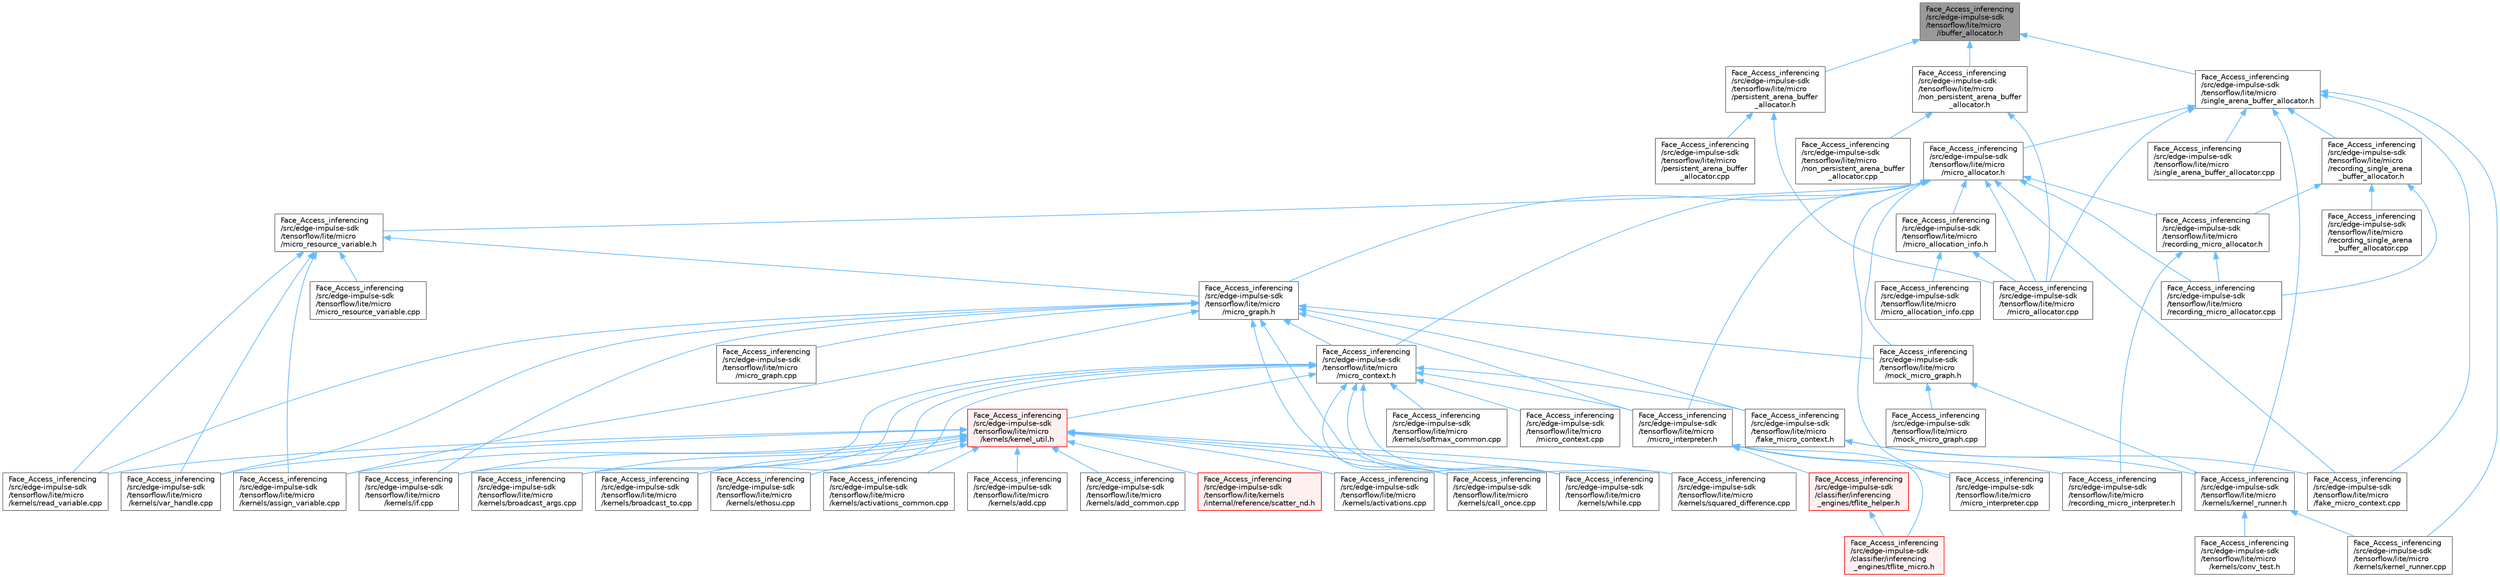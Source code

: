 digraph "Face_Access_inferencing/src/edge-impulse-sdk/tensorflow/lite/micro/ibuffer_allocator.h"
{
 // LATEX_PDF_SIZE
  bgcolor="transparent";
  edge [fontname=Helvetica,fontsize=10,labelfontname=Helvetica,labelfontsize=10];
  node [fontname=Helvetica,fontsize=10,shape=box,height=0.2,width=0.4];
  Node1 [id="Node000001",label="Face_Access_inferencing\l/src/edge-impulse-sdk\l/tensorflow/lite/micro\l/ibuffer_allocator.h",height=0.2,width=0.4,color="gray40", fillcolor="grey60", style="filled", fontcolor="black",tooltip=" "];
  Node1 -> Node2 [id="edge1_Node000001_Node000002",dir="back",color="steelblue1",style="solid",tooltip=" "];
  Node2 [id="Node000002",label="Face_Access_inferencing\l/src/edge-impulse-sdk\l/tensorflow/lite/micro\l/non_persistent_arena_buffer\l_allocator.h",height=0.2,width=0.4,color="grey40", fillcolor="white", style="filled",URL="$_face___access__inferencing_2src_2edge-impulse-sdk_2tensorflow_2lite_2micro_2non__persistent__arena__buffer__allocator_8h.html",tooltip=" "];
  Node2 -> Node3 [id="edge2_Node000002_Node000003",dir="back",color="steelblue1",style="solid",tooltip=" "];
  Node3 [id="Node000003",label="Face_Access_inferencing\l/src/edge-impulse-sdk\l/tensorflow/lite/micro\l/micro_allocator.cpp",height=0.2,width=0.4,color="grey40", fillcolor="white", style="filled",URL="$_face___access__inferencing_2src_2edge-impulse-sdk_2tensorflow_2lite_2micro_2micro__allocator_8cpp.html",tooltip=" "];
  Node2 -> Node4 [id="edge3_Node000002_Node000004",dir="back",color="steelblue1",style="solid",tooltip=" "];
  Node4 [id="Node000004",label="Face_Access_inferencing\l/src/edge-impulse-sdk\l/tensorflow/lite/micro\l/non_persistent_arena_buffer\l_allocator.cpp",height=0.2,width=0.4,color="grey40", fillcolor="white", style="filled",URL="$_face___access__inferencing_2src_2edge-impulse-sdk_2tensorflow_2lite_2micro_2non__persistent__arena__buffer__allocator_8cpp.html",tooltip=" "];
  Node1 -> Node5 [id="edge4_Node000001_Node000005",dir="back",color="steelblue1",style="solid",tooltip=" "];
  Node5 [id="Node000005",label="Face_Access_inferencing\l/src/edge-impulse-sdk\l/tensorflow/lite/micro\l/persistent_arena_buffer\l_allocator.h",height=0.2,width=0.4,color="grey40", fillcolor="white", style="filled",URL="$_face___access__inferencing_2src_2edge-impulse-sdk_2tensorflow_2lite_2micro_2persistent__arena__buffer__allocator_8h.html",tooltip=" "];
  Node5 -> Node3 [id="edge5_Node000005_Node000003",dir="back",color="steelblue1",style="solid",tooltip=" "];
  Node5 -> Node6 [id="edge6_Node000005_Node000006",dir="back",color="steelblue1",style="solid",tooltip=" "];
  Node6 [id="Node000006",label="Face_Access_inferencing\l/src/edge-impulse-sdk\l/tensorflow/lite/micro\l/persistent_arena_buffer\l_allocator.cpp",height=0.2,width=0.4,color="grey40", fillcolor="white", style="filled",URL="$_face___access__inferencing_2src_2edge-impulse-sdk_2tensorflow_2lite_2micro_2persistent__arena__buffer__allocator_8cpp.html",tooltip=" "];
  Node1 -> Node7 [id="edge7_Node000001_Node000007",dir="back",color="steelblue1",style="solid",tooltip=" "];
  Node7 [id="Node000007",label="Face_Access_inferencing\l/src/edge-impulse-sdk\l/tensorflow/lite/micro\l/single_arena_buffer_allocator.h",height=0.2,width=0.4,color="grey40", fillcolor="white", style="filled",URL="$_face___access__inferencing_2src_2edge-impulse-sdk_2tensorflow_2lite_2micro_2single__arena__buffer__allocator_8h.html",tooltip=" "];
  Node7 -> Node8 [id="edge8_Node000007_Node000008",dir="back",color="steelblue1",style="solid",tooltip=" "];
  Node8 [id="Node000008",label="Face_Access_inferencing\l/src/edge-impulse-sdk\l/tensorflow/lite/micro\l/fake_micro_context.cpp",height=0.2,width=0.4,color="grey40", fillcolor="white", style="filled",URL="$_face___access__inferencing_2src_2edge-impulse-sdk_2tensorflow_2lite_2micro_2fake__micro__context_8cpp.html",tooltip=" "];
  Node7 -> Node9 [id="edge9_Node000007_Node000009",dir="back",color="steelblue1",style="solid",tooltip=" "];
  Node9 [id="Node000009",label="Face_Access_inferencing\l/src/edge-impulse-sdk\l/tensorflow/lite/micro\l/kernels/kernel_runner.cpp",height=0.2,width=0.4,color="grey40", fillcolor="white", style="filled",URL="$_face___access__inferencing_2src_2edge-impulse-sdk_2tensorflow_2lite_2micro_2kernels_2kernel__runner_8cpp.html",tooltip=" "];
  Node7 -> Node10 [id="edge10_Node000007_Node000010",dir="back",color="steelblue1",style="solid",tooltip=" "];
  Node10 [id="Node000010",label="Face_Access_inferencing\l/src/edge-impulse-sdk\l/tensorflow/lite/micro\l/kernels/kernel_runner.h",height=0.2,width=0.4,color="grey40", fillcolor="white", style="filled",URL="$_face___access__inferencing_2src_2edge-impulse-sdk_2tensorflow_2lite_2micro_2kernels_2kernel__runner_8h.html",tooltip=" "];
  Node10 -> Node11 [id="edge11_Node000010_Node000011",dir="back",color="steelblue1",style="solid",tooltip=" "];
  Node11 [id="Node000011",label="Face_Access_inferencing\l/src/edge-impulse-sdk\l/tensorflow/lite/micro\l/kernels/conv_test.h",height=0.2,width=0.4,color="grey40", fillcolor="white", style="filled",URL="$_face___access__inferencing_2src_2edge-impulse-sdk_2tensorflow_2lite_2micro_2kernels_2conv__test_8h.html",tooltip=" "];
  Node10 -> Node9 [id="edge12_Node000010_Node000009",dir="back",color="steelblue1",style="solid",tooltip=" "];
  Node7 -> Node3 [id="edge13_Node000007_Node000003",dir="back",color="steelblue1",style="solid",tooltip=" "];
  Node7 -> Node12 [id="edge14_Node000007_Node000012",dir="back",color="steelblue1",style="solid",tooltip=" "];
  Node12 [id="Node000012",label="Face_Access_inferencing\l/src/edge-impulse-sdk\l/tensorflow/lite/micro\l/micro_allocator.h",height=0.2,width=0.4,color="grey40", fillcolor="white", style="filled",URL="$_face___access__inferencing_2src_2edge-impulse-sdk_2tensorflow_2lite_2micro_2micro__allocator_8h.html",tooltip=" "];
  Node12 -> Node8 [id="edge15_Node000012_Node000008",dir="back",color="steelblue1",style="solid",tooltip=" "];
  Node12 -> Node13 [id="edge16_Node000012_Node000013",dir="back",color="steelblue1",style="solid",tooltip=" "];
  Node13 [id="Node000013",label="Face_Access_inferencing\l/src/edge-impulse-sdk\l/tensorflow/lite/micro\l/micro_allocation_info.h",height=0.2,width=0.4,color="grey40", fillcolor="white", style="filled",URL="$_face___access__inferencing_2src_2edge-impulse-sdk_2tensorflow_2lite_2micro_2micro__allocation__info_8h.html",tooltip=" "];
  Node13 -> Node14 [id="edge17_Node000013_Node000014",dir="back",color="steelblue1",style="solid",tooltip=" "];
  Node14 [id="Node000014",label="Face_Access_inferencing\l/src/edge-impulse-sdk\l/tensorflow/lite/micro\l/micro_allocation_info.cpp",height=0.2,width=0.4,color="grey40", fillcolor="white", style="filled",URL="$_face___access__inferencing_2src_2edge-impulse-sdk_2tensorflow_2lite_2micro_2micro__allocation__info_8cpp.html",tooltip=" "];
  Node13 -> Node3 [id="edge18_Node000013_Node000003",dir="back",color="steelblue1",style="solid",tooltip=" "];
  Node12 -> Node3 [id="edge19_Node000012_Node000003",dir="back",color="steelblue1",style="solid",tooltip=" "];
  Node12 -> Node15 [id="edge20_Node000012_Node000015",dir="back",color="steelblue1",style="solid",tooltip=" "];
  Node15 [id="Node000015",label="Face_Access_inferencing\l/src/edge-impulse-sdk\l/tensorflow/lite/micro\l/micro_context.h",height=0.2,width=0.4,color="grey40", fillcolor="white", style="filled",URL="$_face___access__inferencing_2src_2edge-impulse-sdk_2tensorflow_2lite_2micro_2micro__context_8h.html",tooltip=" "];
  Node15 -> Node16 [id="edge21_Node000015_Node000016",dir="back",color="steelblue1",style="solid",tooltip=" "];
  Node16 [id="Node000016",label="Face_Access_inferencing\l/src/edge-impulse-sdk\l/tensorflow/lite/micro\l/fake_micro_context.h",height=0.2,width=0.4,color="grey40", fillcolor="white", style="filled",URL="$_face___access__inferencing_2src_2edge-impulse-sdk_2tensorflow_2lite_2micro_2fake__micro__context_8h.html",tooltip=" "];
  Node16 -> Node8 [id="edge22_Node000016_Node000008",dir="back",color="steelblue1",style="solid",tooltip=" "];
  Node16 -> Node10 [id="edge23_Node000016_Node000010",dir="back",color="steelblue1",style="solid",tooltip=" "];
  Node15 -> Node17 [id="edge24_Node000015_Node000017",dir="back",color="steelblue1",style="solid",tooltip=" "];
  Node17 [id="Node000017",label="Face_Access_inferencing\l/src/edge-impulse-sdk\l/tensorflow/lite/micro\l/kernels/broadcast_args.cpp",height=0.2,width=0.4,color="grey40", fillcolor="white", style="filled",URL="$_face___access__inferencing_2src_2edge-impulse-sdk_2tensorflow_2lite_2micro_2kernels_2broadcast__args_8cpp.html",tooltip=" "];
  Node15 -> Node18 [id="edge25_Node000015_Node000018",dir="back",color="steelblue1",style="solid",tooltip=" "];
  Node18 [id="Node000018",label="Face_Access_inferencing\l/src/edge-impulse-sdk\l/tensorflow/lite/micro\l/kernels/broadcast_to.cpp",height=0.2,width=0.4,color="grey40", fillcolor="white", style="filled",URL="$_face___access__inferencing_2src_2edge-impulse-sdk_2tensorflow_2lite_2micro_2kernels_2broadcast__to_8cpp.html",tooltip=" "];
  Node15 -> Node19 [id="edge26_Node000015_Node000019",dir="back",color="steelblue1",style="solid",tooltip=" "];
  Node19 [id="Node000019",label="Face_Access_inferencing\l/src/edge-impulse-sdk\l/tensorflow/lite/micro\l/kernels/call_once.cpp",height=0.2,width=0.4,color="grey40", fillcolor="white", style="filled",URL="$_face___access__inferencing_2src_2edge-impulse-sdk_2tensorflow_2lite_2micro_2kernels_2call__once_8cpp.html",tooltip=" "];
  Node15 -> Node20 [id="edge27_Node000015_Node000020",dir="back",color="steelblue1",style="solid",tooltip=" "];
  Node20 [id="Node000020",label="Face_Access_inferencing\l/src/edge-impulse-sdk\l/tensorflow/lite/micro\l/kernels/ethosu.cpp",height=0.2,width=0.4,color="grey40", fillcolor="white", style="filled",URL="$_face___access__inferencing_2src_2edge-impulse-sdk_2tensorflow_2lite_2micro_2kernels_2ethosu_8cpp.html",tooltip=" "];
  Node15 -> Node21 [id="edge28_Node000015_Node000021",dir="back",color="steelblue1",style="solid",tooltip=" "];
  Node21 [id="Node000021",label="Face_Access_inferencing\l/src/edge-impulse-sdk\l/tensorflow/lite/micro\l/kernels/if.cpp",height=0.2,width=0.4,color="grey40", fillcolor="white", style="filled",URL="$_face___access__inferencing_2src_2edge-impulse-sdk_2tensorflow_2lite_2micro_2kernels_2if_8cpp.html",tooltip=" "];
  Node15 -> Node22 [id="edge29_Node000015_Node000022",dir="back",color="steelblue1",style="solid",tooltip=" "];
  Node22 [id="Node000022",label="Face_Access_inferencing\l/src/edge-impulse-sdk\l/tensorflow/lite/micro\l/kernels/kernel_util.h",height=0.2,width=0.4,color="red", fillcolor="#FFF0F0", style="filled",URL="$_face___access__inferencing_2src_2edge-impulse-sdk_2tensorflow_2lite_2micro_2kernels_2kernel__util_8h.html",tooltip=" "];
  Node22 -> Node23 [id="edge30_Node000022_Node000023",dir="back",color="steelblue1",style="solid",tooltip=" "];
  Node23 [id="Node000023",label="Face_Access_inferencing\l/src/edge-impulse-sdk\l/tensorflow/lite/kernels\l/internal/reference/scatter_nd.h",height=0.2,width=0.4,color="red", fillcolor="#FFF0F0", style="filled",URL="$scatter__nd_8h.html",tooltip=" "];
  Node22 -> Node25 [id="edge31_Node000022_Node000025",dir="back",color="steelblue1",style="solid",tooltip=" "];
  Node25 [id="Node000025",label="Face_Access_inferencing\l/src/edge-impulse-sdk\l/tensorflow/lite/micro\l/kernels/activations.cpp",height=0.2,width=0.4,color="grey40", fillcolor="white", style="filled",URL="$_face___access__inferencing_2src_2edge-impulse-sdk_2tensorflow_2lite_2micro_2kernels_2activations_8cpp.html",tooltip=" "];
  Node22 -> Node26 [id="edge32_Node000022_Node000026",dir="back",color="steelblue1",style="solid",tooltip=" "];
  Node26 [id="Node000026",label="Face_Access_inferencing\l/src/edge-impulse-sdk\l/tensorflow/lite/micro\l/kernels/activations_common.cpp",height=0.2,width=0.4,color="grey40", fillcolor="white", style="filled",URL="$_face___access__inferencing_2src_2edge-impulse-sdk_2tensorflow_2lite_2micro_2kernels_2activations__common_8cpp.html",tooltip=" "];
  Node22 -> Node27 [id="edge33_Node000022_Node000027",dir="back",color="steelblue1",style="solid",tooltip=" "];
  Node27 [id="Node000027",label="Face_Access_inferencing\l/src/edge-impulse-sdk\l/tensorflow/lite/micro\l/kernels/add.cpp",height=0.2,width=0.4,color="grey40", fillcolor="white", style="filled",URL="$_face___access__inferencing_2src_2edge-impulse-sdk_2tensorflow_2lite_2micro_2kernels_2add_8cpp.html",tooltip=" "];
  Node22 -> Node28 [id="edge34_Node000022_Node000028",dir="back",color="steelblue1",style="solid",tooltip=" "];
  Node28 [id="Node000028",label="Face_Access_inferencing\l/src/edge-impulse-sdk\l/tensorflow/lite/micro\l/kernels/add_common.cpp",height=0.2,width=0.4,color="grey40", fillcolor="white", style="filled",URL="$_face___access__inferencing_2src_2edge-impulse-sdk_2tensorflow_2lite_2micro_2kernels_2add__common_8cpp.html",tooltip=" "];
  Node22 -> Node31 [id="edge35_Node000022_Node000031",dir="back",color="steelblue1",style="solid",tooltip=" "];
  Node31 [id="Node000031",label="Face_Access_inferencing\l/src/edge-impulse-sdk\l/tensorflow/lite/micro\l/kernels/assign_variable.cpp",height=0.2,width=0.4,color="grey40", fillcolor="white", style="filled",URL="$_face___access__inferencing_2src_2edge-impulse-sdk_2tensorflow_2lite_2micro_2kernels_2assign__variable_8cpp.html",tooltip=" "];
  Node22 -> Node17 [id="edge36_Node000022_Node000017",dir="back",color="steelblue1",style="solid",tooltip=" "];
  Node22 -> Node18 [id="edge37_Node000022_Node000018",dir="back",color="steelblue1",style="solid",tooltip=" "];
  Node22 -> Node19 [id="edge38_Node000022_Node000019",dir="back",color="steelblue1",style="solid",tooltip=" "];
  Node22 -> Node20 [id="edge39_Node000022_Node000020",dir="back",color="steelblue1",style="solid",tooltip=" "];
  Node22 -> Node21 [id="edge40_Node000022_Node000021",dir="back",color="steelblue1",style="solid",tooltip=" "];
  Node22 -> Node137 [id="edge41_Node000022_Node000137",dir="back",color="steelblue1",style="solid",tooltip=" "];
  Node137 [id="Node000137",label="Face_Access_inferencing\l/src/edge-impulse-sdk\l/tensorflow/lite/micro\l/kernels/read_variable.cpp",height=0.2,width=0.4,color="grey40", fillcolor="white", style="filled",URL="$_face___access__inferencing_2src_2edge-impulse-sdk_2tensorflow_2lite_2micro_2kernels_2read__variable_8cpp.html",tooltip=" "];
  Node22 -> Node154 [id="edge42_Node000022_Node000154",dir="back",color="steelblue1",style="solid",tooltip=" "];
  Node154 [id="Node000154",label="Face_Access_inferencing\l/src/edge-impulse-sdk\l/tensorflow/lite/micro\l/kernels/squared_difference.cpp",height=0.2,width=0.4,color="grey40", fillcolor="white", style="filled",URL="$_face___access__inferencing_2src_2edge-impulse-sdk_2tensorflow_2lite_2micro_2kernels_2squared__difference_8cpp.html",tooltip=" "];
  Node22 -> Node168 [id="edge43_Node000022_Node000168",dir="back",color="steelblue1",style="solid",tooltip=" "];
  Node168 [id="Node000168",label="Face_Access_inferencing\l/src/edge-impulse-sdk\l/tensorflow/lite/micro\l/kernels/var_handle.cpp",height=0.2,width=0.4,color="grey40", fillcolor="white", style="filled",URL="$_face___access__inferencing_2src_2edge-impulse-sdk_2tensorflow_2lite_2micro_2kernels_2var__handle_8cpp.html",tooltip=" "];
  Node22 -> Node169 [id="edge44_Node000022_Node000169",dir="back",color="steelblue1",style="solid",tooltip=" "];
  Node169 [id="Node000169",label="Face_Access_inferencing\l/src/edge-impulse-sdk\l/tensorflow/lite/micro\l/kernels/while.cpp",height=0.2,width=0.4,color="grey40", fillcolor="white", style="filled",URL="$_face___access__inferencing_2src_2edge-impulse-sdk_2tensorflow_2lite_2micro_2kernels_2while_8cpp.html",tooltip=" "];
  Node15 -> Node171 [id="edge45_Node000015_Node000171",dir="back",color="steelblue1",style="solid",tooltip=" "];
  Node171 [id="Node000171",label="Face_Access_inferencing\l/src/edge-impulse-sdk\l/tensorflow/lite/micro\l/kernels/softmax_common.cpp",height=0.2,width=0.4,color="grey40", fillcolor="white", style="filled",URL="$_face___access__inferencing_2src_2edge-impulse-sdk_2tensorflow_2lite_2micro_2kernels_2softmax__common_8cpp.html",tooltip=" "];
  Node15 -> Node154 [id="edge46_Node000015_Node000154",dir="back",color="steelblue1",style="solid",tooltip=" "];
  Node15 -> Node169 [id="edge47_Node000015_Node000169",dir="back",color="steelblue1",style="solid",tooltip=" "];
  Node15 -> Node172 [id="edge48_Node000015_Node000172",dir="back",color="steelblue1",style="solid",tooltip=" "];
  Node172 [id="Node000172",label="Face_Access_inferencing\l/src/edge-impulse-sdk\l/tensorflow/lite/micro\l/micro_context.cpp",height=0.2,width=0.4,color="grey40", fillcolor="white", style="filled",URL="$_face___access__inferencing_2src_2edge-impulse-sdk_2tensorflow_2lite_2micro_2micro__context_8cpp.html",tooltip=" "];
  Node15 -> Node173 [id="edge49_Node000015_Node000173",dir="back",color="steelblue1",style="solid",tooltip=" "];
  Node173 [id="Node000173",label="Face_Access_inferencing\l/src/edge-impulse-sdk\l/tensorflow/lite/micro\l/micro_interpreter.h",height=0.2,width=0.4,color="grey40", fillcolor="white", style="filled",URL="$_face___access__inferencing_2src_2edge-impulse-sdk_2tensorflow_2lite_2micro_2micro__interpreter_8h.html",tooltip=" "];
  Node173 -> Node91 [id="edge50_Node000173_Node000091",dir="back",color="steelblue1",style="solid",tooltip=" "];
  Node91 [id="Node000091",label="Face_Access_inferencing\l/src/edge-impulse-sdk\l/classifier/inferencing\l_engines/tflite_helper.h",height=0.2,width=0.4,color="red", fillcolor="#FFF0F0", style="filled",URL="$tflite__helper_8h.html",tooltip=" "];
  Node91 -> Node94 [id="edge51_Node000091_Node000094",dir="back",color="steelblue1",style="solid",tooltip=" "];
  Node94 [id="Node000094",label="Face_Access_inferencing\l/src/edge-impulse-sdk\l/classifier/inferencing\l_engines/tflite_micro.h",height=0.2,width=0.4,color="red", fillcolor="#FFF0F0", style="filled",URL="$tflite__micro_8h.html",tooltip=" "];
  Node173 -> Node94 [id="edge52_Node000173_Node000094",dir="back",color="steelblue1",style="solid",tooltip=" "];
  Node173 -> Node174 [id="edge53_Node000173_Node000174",dir="back",color="steelblue1",style="solid",tooltip=" "];
  Node174 [id="Node000174",label="Face_Access_inferencing\l/src/edge-impulse-sdk\l/tensorflow/lite/micro\l/micro_interpreter.cpp",height=0.2,width=0.4,color="grey40", fillcolor="white", style="filled",URL="$_face___access__inferencing_2src_2edge-impulse-sdk_2tensorflow_2lite_2micro_2micro__interpreter_8cpp.html",tooltip=" "];
  Node173 -> Node175 [id="edge54_Node000173_Node000175",dir="back",color="steelblue1",style="solid",tooltip=" "];
  Node175 [id="Node000175",label="Face_Access_inferencing\l/src/edge-impulse-sdk\l/tensorflow/lite/micro\l/recording_micro_interpreter.h",height=0.2,width=0.4,color="grey40", fillcolor="white", style="filled",URL="$_face___access__inferencing_2src_2edge-impulse-sdk_2tensorflow_2lite_2micro_2recording__micro__interpreter_8h.html",tooltip=" "];
  Node12 -> Node176 [id="edge55_Node000012_Node000176",dir="back",color="steelblue1",style="solid",tooltip=" "];
  Node176 [id="Node000176",label="Face_Access_inferencing\l/src/edge-impulse-sdk\l/tensorflow/lite/micro\l/micro_graph.h",height=0.2,width=0.4,color="grey40", fillcolor="white", style="filled",URL="$_face___access__inferencing_2src_2edge-impulse-sdk_2tensorflow_2lite_2micro_2micro__graph_8h.html",tooltip=" "];
  Node176 -> Node16 [id="edge56_Node000176_Node000016",dir="back",color="steelblue1",style="solid",tooltip=" "];
  Node176 -> Node31 [id="edge57_Node000176_Node000031",dir="back",color="steelblue1",style="solid",tooltip=" "];
  Node176 -> Node19 [id="edge58_Node000176_Node000019",dir="back",color="steelblue1",style="solid",tooltip=" "];
  Node176 -> Node21 [id="edge59_Node000176_Node000021",dir="back",color="steelblue1",style="solid",tooltip=" "];
  Node176 -> Node137 [id="edge60_Node000176_Node000137",dir="back",color="steelblue1",style="solid",tooltip=" "];
  Node176 -> Node168 [id="edge61_Node000176_Node000168",dir="back",color="steelblue1",style="solid",tooltip=" "];
  Node176 -> Node169 [id="edge62_Node000176_Node000169",dir="back",color="steelblue1",style="solid",tooltip=" "];
  Node176 -> Node15 [id="edge63_Node000176_Node000015",dir="back",color="steelblue1",style="solid",tooltip=" "];
  Node176 -> Node177 [id="edge64_Node000176_Node000177",dir="back",color="steelblue1",style="solid",tooltip=" "];
  Node177 [id="Node000177",label="Face_Access_inferencing\l/src/edge-impulse-sdk\l/tensorflow/lite/micro\l/micro_graph.cpp",height=0.2,width=0.4,color="grey40", fillcolor="white", style="filled",URL="$_face___access__inferencing_2src_2edge-impulse-sdk_2tensorflow_2lite_2micro_2micro__graph_8cpp.html",tooltip=" "];
  Node176 -> Node173 [id="edge65_Node000176_Node000173",dir="back",color="steelblue1",style="solid",tooltip=" "];
  Node176 -> Node178 [id="edge66_Node000176_Node000178",dir="back",color="steelblue1",style="solid",tooltip=" "];
  Node178 [id="Node000178",label="Face_Access_inferencing\l/src/edge-impulse-sdk\l/tensorflow/lite/micro\l/mock_micro_graph.h",height=0.2,width=0.4,color="grey40", fillcolor="white", style="filled",URL="$_face___access__inferencing_2src_2edge-impulse-sdk_2tensorflow_2lite_2micro_2mock__micro__graph_8h.html",tooltip=" "];
  Node178 -> Node10 [id="edge67_Node000178_Node000010",dir="back",color="steelblue1",style="solid",tooltip=" "];
  Node178 -> Node132 [id="edge68_Node000178_Node000132",dir="back",color="steelblue1",style="solid",tooltip=" "];
  Node132 [id="Node000132",label="Face_Access_inferencing\l/src/edge-impulse-sdk\l/tensorflow/lite/micro\l/mock_micro_graph.cpp",height=0.2,width=0.4,color="grey40", fillcolor="white", style="filled",URL="$_face___access__inferencing_2src_2edge-impulse-sdk_2tensorflow_2lite_2micro_2mock__micro__graph_8cpp.html",tooltip=" "];
  Node12 -> Node174 [id="edge69_Node000012_Node000174",dir="back",color="steelblue1",style="solid",tooltip=" "];
  Node12 -> Node173 [id="edge70_Node000012_Node000173",dir="back",color="steelblue1",style="solid",tooltip=" "];
  Node12 -> Node179 [id="edge71_Node000012_Node000179",dir="back",color="steelblue1",style="solid",tooltip=" "];
  Node179 [id="Node000179",label="Face_Access_inferencing\l/src/edge-impulse-sdk\l/tensorflow/lite/micro\l/micro_resource_variable.h",height=0.2,width=0.4,color="grey40", fillcolor="white", style="filled",URL="$_face___access__inferencing_2src_2edge-impulse-sdk_2tensorflow_2lite_2micro_2micro__resource__variable_8h.html",tooltip=" "];
  Node179 -> Node31 [id="edge72_Node000179_Node000031",dir="back",color="steelblue1",style="solid",tooltip=" "];
  Node179 -> Node137 [id="edge73_Node000179_Node000137",dir="back",color="steelblue1",style="solid",tooltip=" "];
  Node179 -> Node168 [id="edge74_Node000179_Node000168",dir="back",color="steelblue1",style="solid",tooltip=" "];
  Node179 -> Node176 [id="edge75_Node000179_Node000176",dir="back",color="steelblue1",style="solid",tooltip=" "];
  Node179 -> Node180 [id="edge76_Node000179_Node000180",dir="back",color="steelblue1",style="solid",tooltip=" "];
  Node180 [id="Node000180",label="Face_Access_inferencing\l/src/edge-impulse-sdk\l/tensorflow/lite/micro\l/micro_resource_variable.cpp",height=0.2,width=0.4,color="grey40", fillcolor="white", style="filled",URL="$_face___access__inferencing_2src_2edge-impulse-sdk_2tensorflow_2lite_2micro_2micro__resource__variable_8cpp.html",tooltip=" "];
  Node12 -> Node178 [id="edge77_Node000012_Node000178",dir="back",color="steelblue1",style="solid",tooltip=" "];
  Node12 -> Node181 [id="edge78_Node000012_Node000181",dir="back",color="steelblue1",style="solid",tooltip=" "];
  Node181 [id="Node000181",label="Face_Access_inferencing\l/src/edge-impulse-sdk\l/tensorflow/lite/micro\l/recording_micro_allocator.cpp",height=0.2,width=0.4,color="grey40", fillcolor="white", style="filled",URL="$_face___access__inferencing_2src_2edge-impulse-sdk_2tensorflow_2lite_2micro_2recording__micro__allocator_8cpp.html",tooltip=" "];
  Node12 -> Node182 [id="edge79_Node000012_Node000182",dir="back",color="steelblue1",style="solid",tooltip=" "];
  Node182 [id="Node000182",label="Face_Access_inferencing\l/src/edge-impulse-sdk\l/tensorflow/lite/micro\l/recording_micro_allocator.h",height=0.2,width=0.4,color="grey40", fillcolor="white", style="filled",URL="$_face___access__inferencing_2src_2edge-impulse-sdk_2tensorflow_2lite_2micro_2recording__micro__allocator_8h.html",tooltip=" "];
  Node182 -> Node181 [id="edge80_Node000182_Node000181",dir="back",color="steelblue1",style="solid",tooltip=" "];
  Node182 -> Node175 [id="edge81_Node000182_Node000175",dir="back",color="steelblue1",style="solid",tooltip=" "];
  Node7 -> Node183 [id="edge82_Node000007_Node000183",dir="back",color="steelblue1",style="solid",tooltip=" "];
  Node183 [id="Node000183",label="Face_Access_inferencing\l/src/edge-impulse-sdk\l/tensorflow/lite/micro\l/recording_single_arena\l_buffer_allocator.h",height=0.2,width=0.4,color="grey40", fillcolor="white", style="filled",URL="$_face___access__inferencing_2src_2edge-impulse-sdk_2tensorflow_2lite_2micro_2recording__single__arena__buffer__allocator_8h.html",tooltip=" "];
  Node183 -> Node181 [id="edge83_Node000183_Node000181",dir="back",color="steelblue1",style="solid",tooltip=" "];
  Node183 -> Node182 [id="edge84_Node000183_Node000182",dir="back",color="steelblue1",style="solid",tooltip=" "];
  Node183 -> Node184 [id="edge85_Node000183_Node000184",dir="back",color="steelblue1",style="solid",tooltip=" "];
  Node184 [id="Node000184",label="Face_Access_inferencing\l/src/edge-impulse-sdk\l/tensorflow/lite/micro\l/recording_single_arena\l_buffer_allocator.cpp",height=0.2,width=0.4,color="grey40", fillcolor="white", style="filled",URL="$_face___access__inferencing_2src_2edge-impulse-sdk_2tensorflow_2lite_2micro_2recording__single__arena__buffer__allocator_8cpp.html",tooltip=" "];
  Node7 -> Node185 [id="edge86_Node000007_Node000185",dir="back",color="steelblue1",style="solid",tooltip=" "];
  Node185 [id="Node000185",label="Face_Access_inferencing\l/src/edge-impulse-sdk\l/tensorflow/lite/micro\l/single_arena_buffer_allocator.cpp",height=0.2,width=0.4,color="grey40", fillcolor="white", style="filled",URL="$_face___access__inferencing_2src_2edge-impulse-sdk_2tensorflow_2lite_2micro_2single__arena__buffer__allocator_8cpp.html",tooltip=" "];
}
